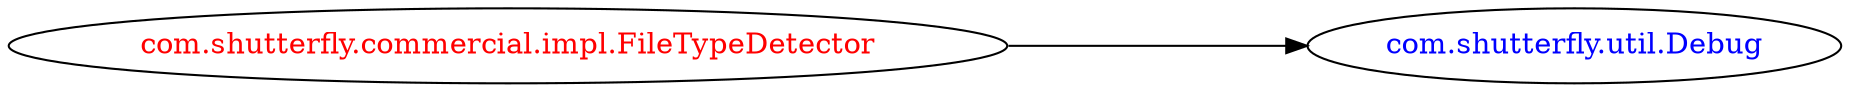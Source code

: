 digraph dependencyGraph {
 concentrate=true;
 ranksep="2.0";
 rankdir="LR"; 
 splines="ortho";
"com.shutterfly.commercial.impl.FileTypeDetector" [fontcolor="red"];
"com.shutterfly.util.Debug" [ fontcolor="blue" ];
"com.shutterfly.commercial.impl.FileTypeDetector"->"com.shutterfly.util.Debug";
}